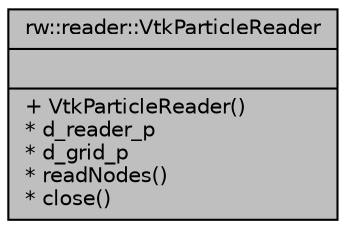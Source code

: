 digraph "rw::reader::VtkParticleReader"
{
  edge [fontname="Helvetica",fontsize="10",labelfontname="Helvetica",labelfontsize="10"];
  node [fontname="Helvetica",fontsize="10",shape=record];
  Node1 [label="{rw::reader::VtkParticleReader\n||+ VtkParticleReader()\l* d_reader_p\l* d_grid_p\l* readNodes()\l* close()\l}",height=0.2,width=0.4,color="black", fillcolor="grey75", style="filled", fontcolor="black"];
}
